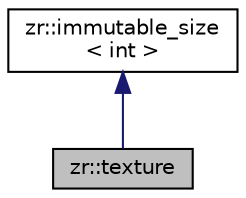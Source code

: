 digraph "zr::texture"
{
 // LATEX_PDF_SIZE
  edge [fontname="Helvetica",fontsize="10",labelfontname="Helvetica",labelfontsize="10"];
  node [fontname="Helvetica",fontsize="10",shape=record];
  Node1 [label="zr::texture",height=0.2,width=0.4,color="black", fillcolor="grey75", style="filled", fontcolor="black",tooltip=" "];
  Node2 -> Node1 [dir="back",color="midnightblue",fontsize="10",style="solid",fontname="Helvetica"];
  Node2 [label="zr::immutable_size\l\< int \>",height=0.2,width=0.4,color="black", fillcolor="white", style="filled",URL="$classzr_1_1immutable__size.html",tooltip=" "];
}

